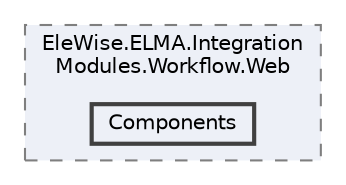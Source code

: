 digraph "Web/Modules/EleWise.ELMA.IntegrationModules.Workflow.Web/Components"
{
 // LATEX_PDF_SIZE
  bgcolor="transparent";
  edge [fontname=Helvetica,fontsize=10,labelfontname=Helvetica,labelfontsize=10];
  node [fontname=Helvetica,fontsize=10,shape=box,height=0.2,width=0.4];
  compound=true
  subgraph clusterdir_224ef24b0816d16862a2e9d2830ce901 {
    graph [ bgcolor="#edf0f7", pencolor="grey50", label="EleWise.ELMA.Integration\lModules.Workflow.Web", fontname=Helvetica,fontsize=10 style="filled,dashed", URL="dir_224ef24b0816d16862a2e9d2830ce901.html",tooltip=""]
  dir_5975459f6e4f8498c0126dabe9cefcf4 [label="Components", fillcolor="#edf0f7", color="grey25", style="filled,bold", URL="dir_5975459f6e4f8498c0126dabe9cefcf4.html",tooltip=""];
  }
}
